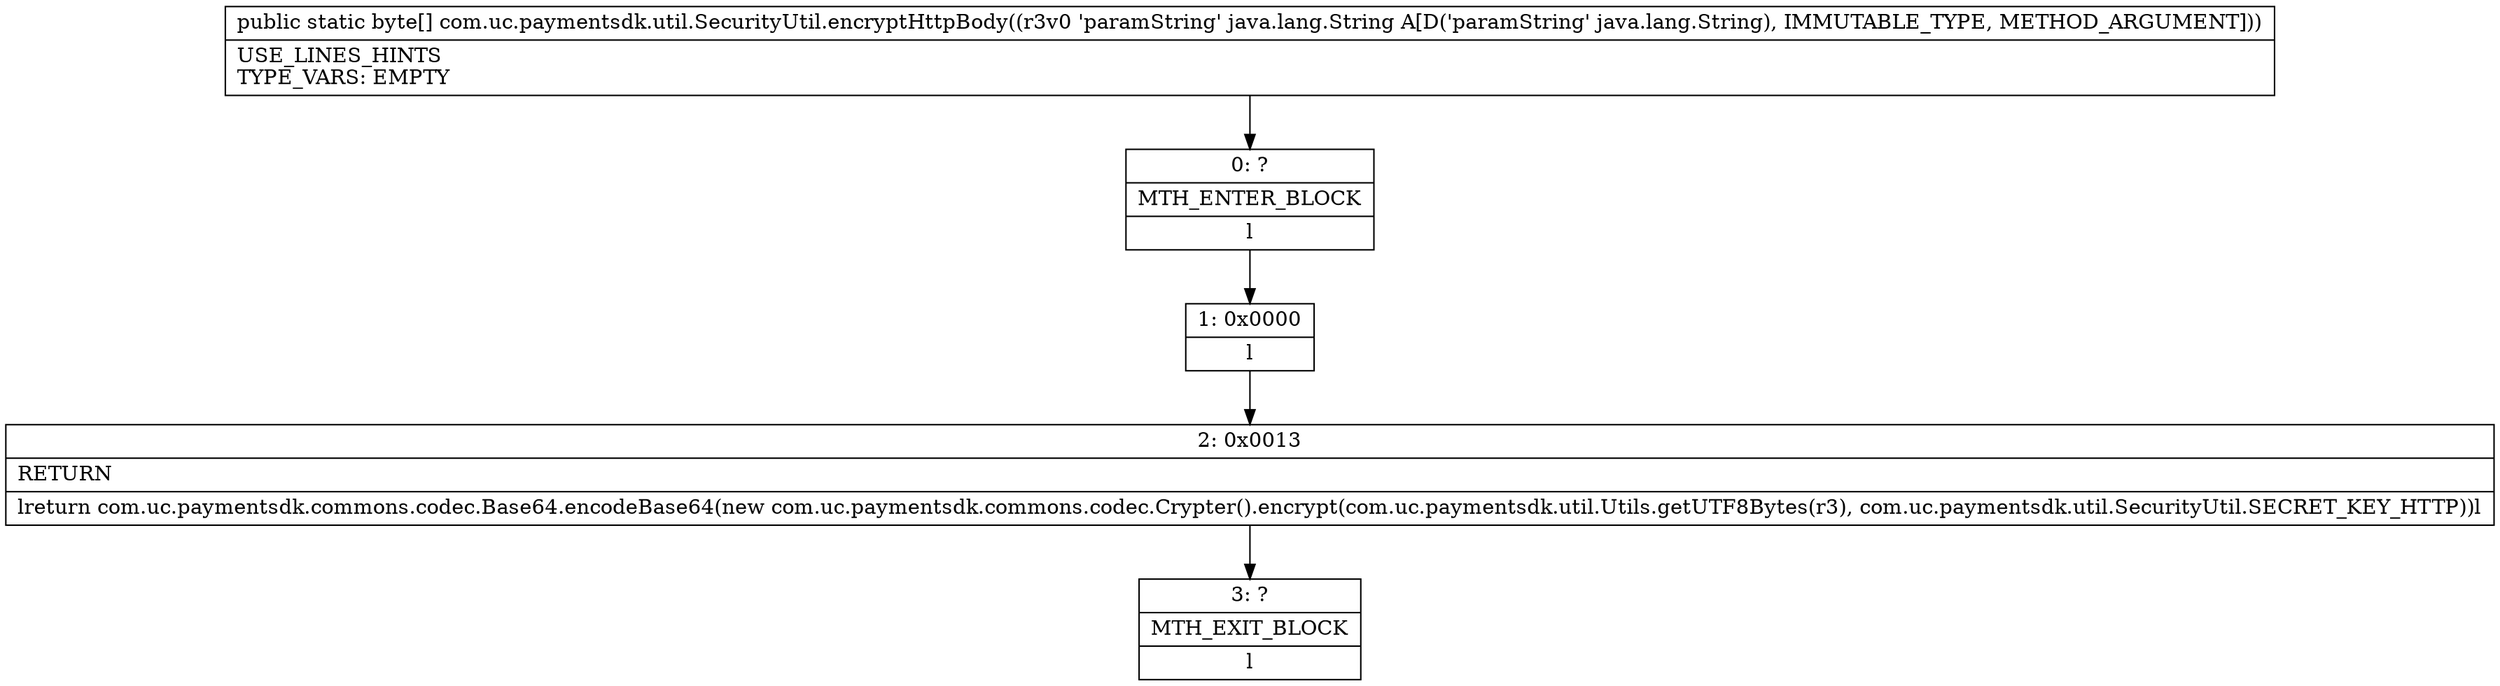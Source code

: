 digraph "CFG forcom.uc.paymentsdk.util.SecurityUtil.encryptHttpBody(Ljava\/lang\/String;)[B" {
Node_0 [shape=record,label="{0\:\ ?|MTH_ENTER_BLOCK\l|l}"];
Node_1 [shape=record,label="{1\:\ 0x0000|l}"];
Node_2 [shape=record,label="{2\:\ 0x0013|RETURN\l|lreturn com.uc.paymentsdk.commons.codec.Base64.encodeBase64(new com.uc.paymentsdk.commons.codec.Crypter().encrypt(com.uc.paymentsdk.util.Utils.getUTF8Bytes(r3), com.uc.paymentsdk.util.SecurityUtil.SECRET_KEY_HTTP))l}"];
Node_3 [shape=record,label="{3\:\ ?|MTH_EXIT_BLOCK\l|l}"];
MethodNode[shape=record,label="{public static byte[] com.uc.paymentsdk.util.SecurityUtil.encryptHttpBody((r3v0 'paramString' java.lang.String A[D('paramString' java.lang.String), IMMUTABLE_TYPE, METHOD_ARGUMENT]))  | USE_LINES_HINTS\lTYPE_VARS: EMPTY\l}"];
MethodNode -> Node_0;
Node_0 -> Node_1;
Node_1 -> Node_2;
Node_2 -> Node_3;
}

